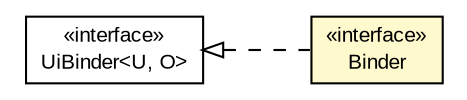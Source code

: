 #!/usr/local/bin/dot
#
# Class diagram 
# Generated by UMLGraph version R5_6-24-gf6e263 (http://www.umlgraph.org/)
#

digraph G {
	edge [fontname="arial",fontsize=10,labelfontname="arial",labelfontsize=10];
	node [fontname="arial",fontsize=10,shape=plaintext];
	nodesep=0.25;
	ranksep=0.5;
	rankdir=LR;
	// com.gwtplatform.carstore.client.application.ApplicationMobileView.Binder
	c130691 [label=<<table title="com.gwtplatform.carstore.client.application.ApplicationMobileView.Binder" border="0" cellborder="1" cellspacing="0" cellpadding="2" port="p" bgcolor="lemonChiffon" href="./ApplicationMobileView.Binder.html">
		<tr><td><table border="0" cellspacing="0" cellpadding="1">
<tr><td align="center" balign="center"> &#171;interface&#187; </td></tr>
<tr><td align="center" balign="center"> Binder </td></tr>
		</table></td></tr>
		</table>>, URL="./ApplicationMobileView.Binder.html", fontname="arial", fontcolor="black", fontsize=10.0];
	//com.gwtplatform.carstore.client.application.ApplicationMobileView.Binder implements com.google.gwt.uibinder.client.UiBinder<U, O>
	c130932:p -> c130691:p [dir=back,arrowtail=empty,style=dashed];
	// com.google.gwt.uibinder.client.UiBinder<U, O>
	c130932 [label=<<table title="com.google.gwt.uibinder.client.UiBinder" border="0" cellborder="1" cellspacing="0" cellpadding="2" port="p" href="http://google-web-toolkit.googlecode.com/svn/javadoc/latest/com/google/gwt/uibinder/client/UiBinder.html">
		<tr><td><table border="0" cellspacing="0" cellpadding="1">
<tr><td align="center" balign="center"> &#171;interface&#187; </td></tr>
<tr><td align="center" balign="center"> UiBinder&lt;U, O&gt; </td></tr>
		</table></td></tr>
		</table>>, URL="http://google-web-toolkit.googlecode.com/svn/javadoc/latest/com/google/gwt/uibinder/client/UiBinder.html", fontname="arial", fontcolor="black", fontsize=10.0];
}

